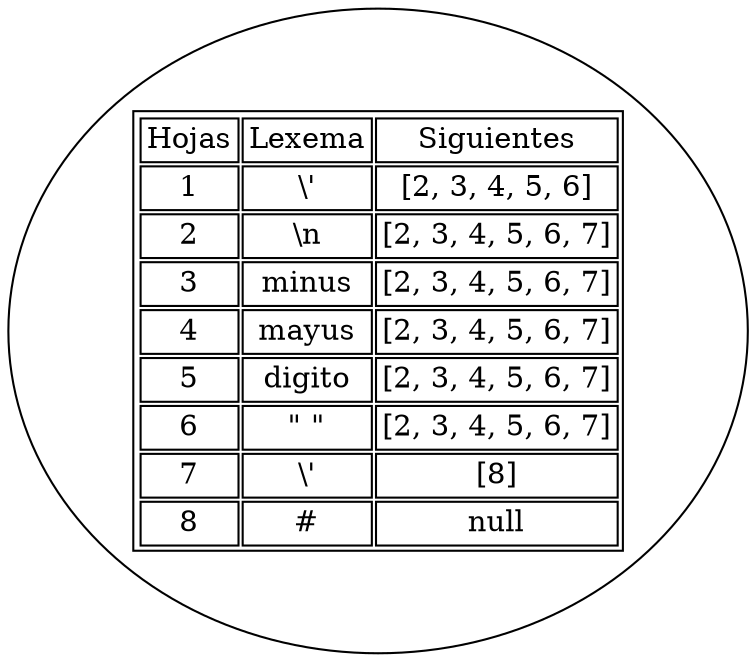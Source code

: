 digraph Arbol_Sintactico{arset [label=<
        <TABLE ALIGN="LEFT">
            <TR>
                <TD>Hojas</TD>
                <TD>Lexema</TD>
                <TD>Siguientes</TD>
                  </TR><TR>
                <TD>1</TD>
                <TD>\\'</TD>
                <TD>[2, 3, 4, 5, 6]</TD>
            </TR><TR>
                <TD>2</TD>
                <TD>\\n</TD>
                <TD>[2, 3, 4, 5, 6, 7]</TD>
            </TR><TR>
                <TD>3</TD>
                <TD>minus</TD>
                <TD>[2, 3, 4, 5, 6, 7]</TD>
            </TR><TR>
                <TD>4</TD>
                <TD>mayus</TD>
                <TD>[2, 3, 4, 5, 6, 7]</TD>
            </TR><TR>
                <TD>5</TD>
                <TD>digito</TD>
                <TD>[2, 3, 4, 5, 6, 7]</TD>
            </TR><TR>
                <TD>6</TD>
                <TD>" "</TD>
                <TD>[2, 3, 4, 5, 6, 7]</TD>
            </TR><TR>
                <TD>7</TD>
                <TD>\\'</TD>
                <TD>[8]</TD>
            </TR><TR>
                <TD>8</TD>
                <TD>#</TD>
                <TD>null</TD>
            </TR></TABLE>
    >, ];}
